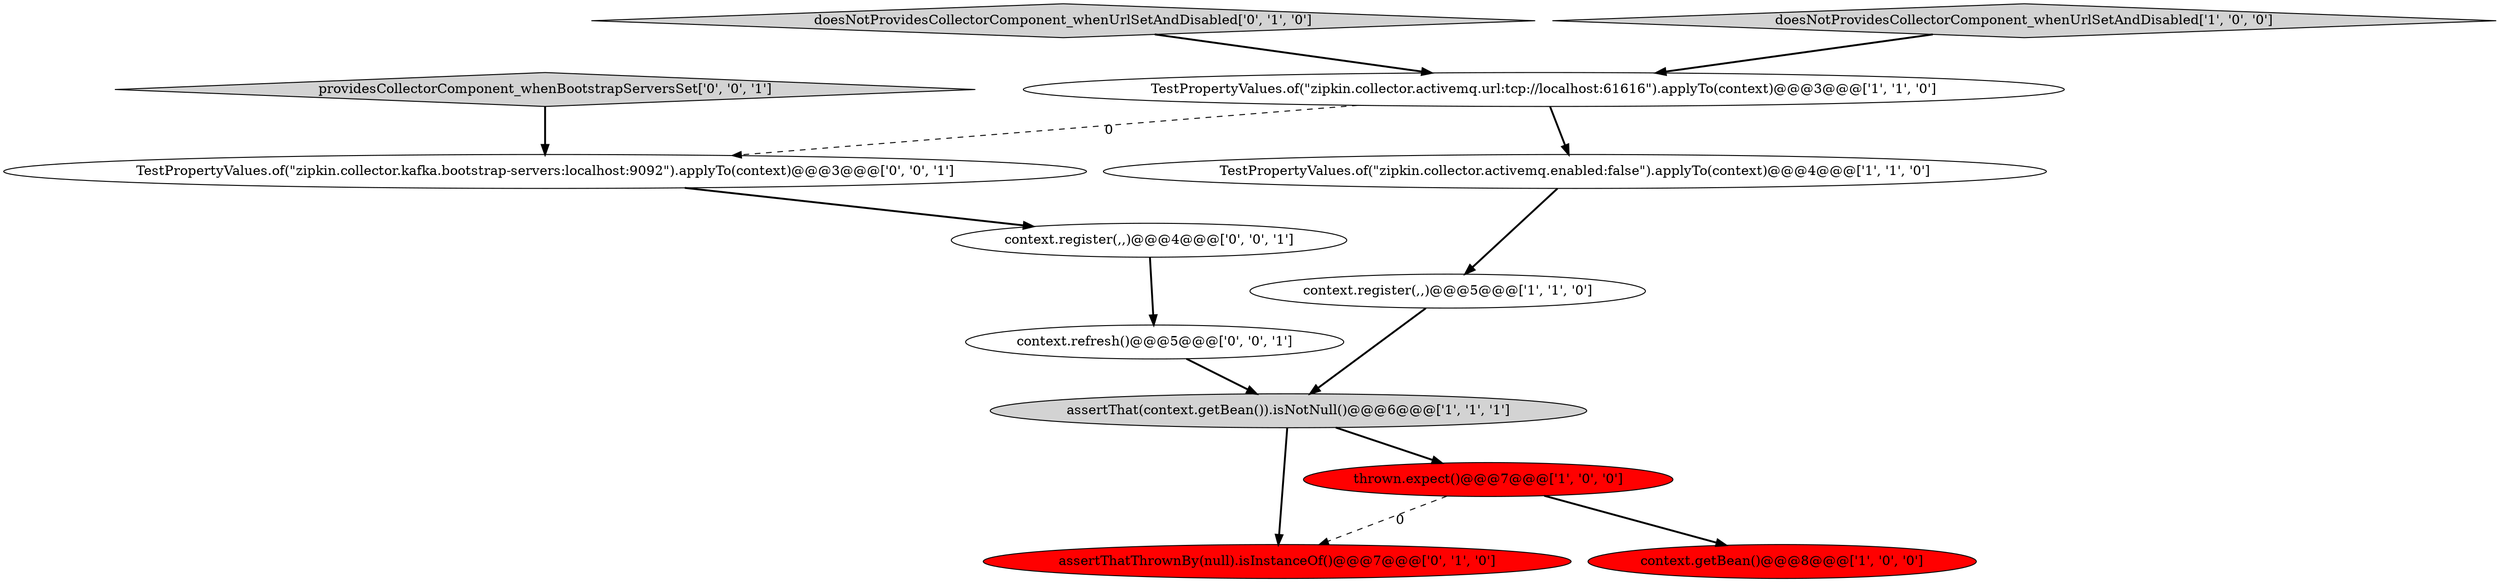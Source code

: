 digraph {
7 [style = filled, label = "assertThatThrownBy(null).isInstanceOf()@@@7@@@['0', '1', '0']", fillcolor = red, shape = ellipse image = "AAA1AAABBB2BBB"];
10 [style = filled, label = "context.refresh()@@@5@@@['0', '0', '1']", fillcolor = white, shape = ellipse image = "AAA0AAABBB3BBB"];
3 [style = filled, label = "thrown.expect()@@@7@@@['1', '0', '0']", fillcolor = red, shape = ellipse image = "AAA1AAABBB1BBB"];
9 [style = filled, label = "TestPropertyValues.of(\"zipkin.collector.kafka.bootstrap-servers:localhost:9092\").applyTo(context)@@@3@@@['0', '0', '1']", fillcolor = white, shape = ellipse image = "AAA0AAABBB3BBB"];
12 [style = filled, label = "context.register(,,)@@@4@@@['0', '0', '1']", fillcolor = white, shape = ellipse image = "AAA0AAABBB3BBB"];
8 [style = filled, label = "doesNotProvidesCollectorComponent_whenUrlSetAndDisabled['0', '1', '0']", fillcolor = lightgray, shape = diamond image = "AAA0AAABBB2BBB"];
2 [style = filled, label = "context.getBean()@@@8@@@['1', '0', '0']", fillcolor = red, shape = ellipse image = "AAA1AAABBB1BBB"];
11 [style = filled, label = "providesCollectorComponent_whenBootstrapServersSet['0', '0', '1']", fillcolor = lightgray, shape = diamond image = "AAA0AAABBB3BBB"];
5 [style = filled, label = "TestPropertyValues.of(\"zipkin.collector.activemq.url:tcp://localhost:61616\").applyTo(context)@@@3@@@['1', '1', '0']", fillcolor = white, shape = ellipse image = "AAA0AAABBB1BBB"];
0 [style = filled, label = "assertThat(context.getBean()).isNotNull()@@@6@@@['1', '1', '1']", fillcolor = lightgray, shape = ellipse image = "AAA0AAABBB1BBB"];
1 [style = filled, label = "doesNotProvidesCollectorComponent_whenUrlSetAndDisabled['1', '0', '0']", fillcolor = lightgray, shape = diamond image = "AAA0AAABBB1BBB"];
6 [style = filled, label = "context.register(,,)@@@5@@@['1', '1', '0']", fillcolor = white, shape = ellipse image = "AAA0AAABBB1BBB"];
4 [style = filled, label = "TestPropertyValues.of(\"zipkin.collector.activemq.enabled:false\").applyTo(context)@@@4@@@['1', '1', '0']", fillcolor = white, shape = ellipse image = "AAA0AAABBB1BBB"];
1->5 [style = bold, label=""];
0->3 [style = bold, label=""];
10->0 [style = bold, label=""];
5->9 [style = dashed, label="0"];
12->10 [style = bold, label=""];
6->0 [style = bold, label=""];
9->12 [style = bold, label=""];
3->2 [style = bold, label=""];
8->5 [style = bold, label=""];
11->9 [style = bold, label=""];
4->6 [style = bold, label=""];
3->7 [style = dashed, label="0"];
5->4 [style = bold, label=""];
0->7 [style = bold, label=""];
}
